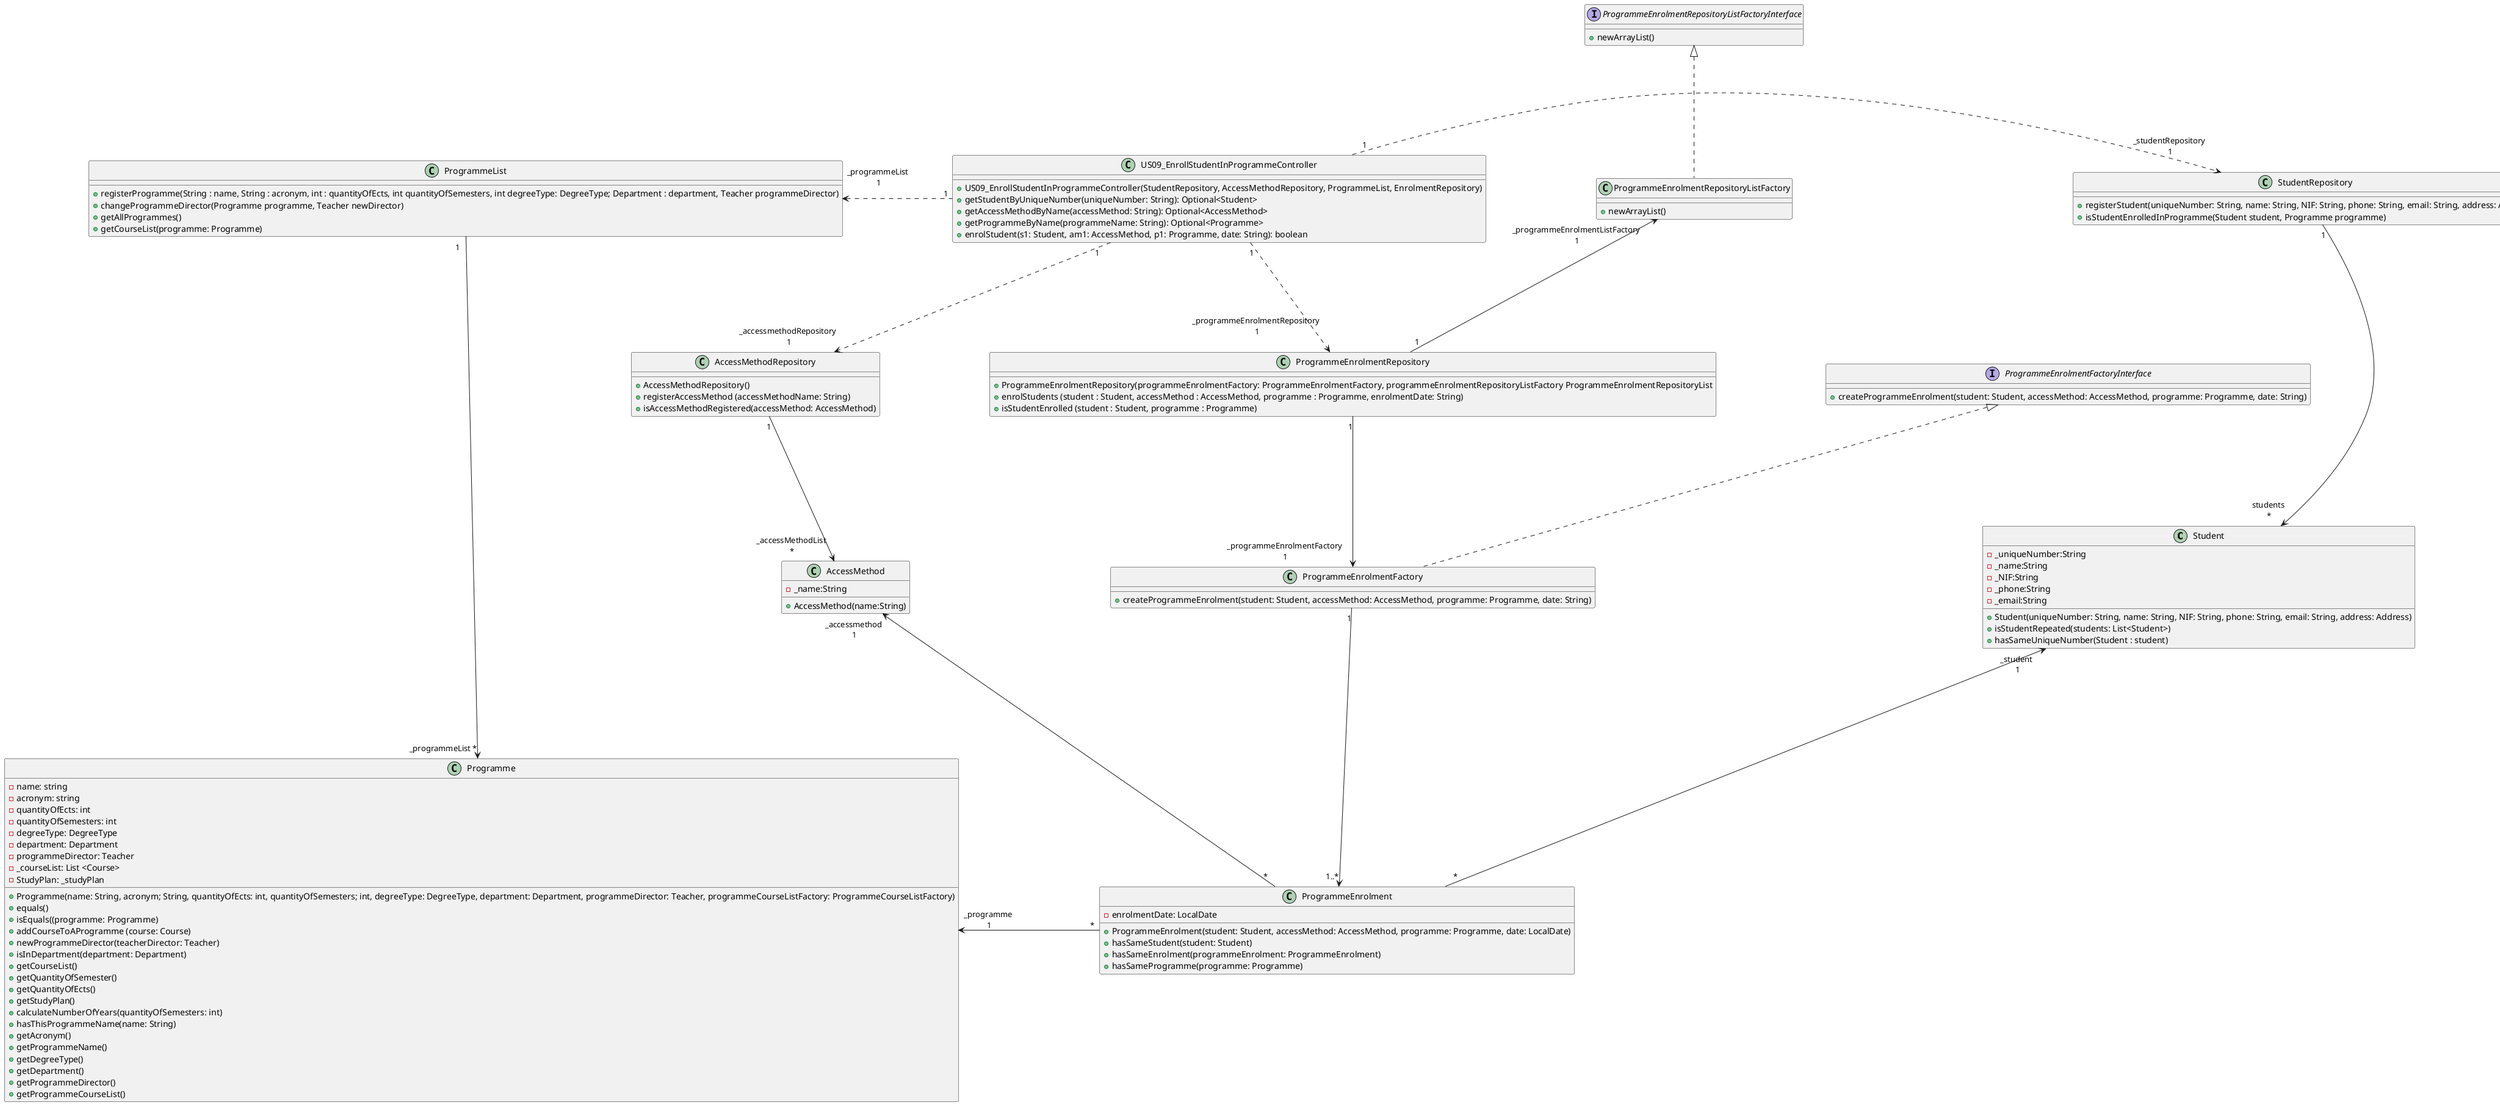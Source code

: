 @startuml
'https://plantuml.com/sequence-diagram

skinparam ranksep 180
skinparam nodesep 180

class Student {
    -_uniqueNumber:String
    -_name:String
    -_NIF:String
    -_phone:String
    -_email:String
    +Student(uniqueNumber: String, name: String, NIF: String, phone: String, email: String, address: Address)
    +isStudentRepeated(students: List<Student>)
    +hasSameUniqueNumber(Student : student)
}

class AccessMethod {
    -_name:String
    +AccessMethod(name:String)
}

class Programme {
     - name: string
     - acronym: string
     - quantityOfEcts: int
     - quantityOfSemesters: int
     - degreeType: DegreeType
     - department: Department
     - programmeDirector: Teacher
     -_courseList: List <Course>
     -StudyPlan: _studyPlan
     +Programme(name: String, acronym; String, quantityOfEcts: int, quantityOfSemesters; int, degreeType: DegreeType, department: Department, programmeDirector: Teacher, programmeCourseListFactory: ProgrammeCourseListFactory)
     + equals()
     +isEquals((programme: Programme)
     + addCourseToAProgramme (course: Course)
     + newProgrammeDirector(teacherDirector: Teacher)
     +isInDepartment(department: Department)
     +getCourseList()
     +getQuantityOfSemester()
     +getQuantityOfEcts()
     +getStudyPlan()
     +calculateNumberOfYears(quantityOfSemesters: int)
     +hasThisProgrammeName(name: String)
     +getAcronym()
     +getProgrammeName()
     +getDegreeType()
     +getDepartment()
     +getProgrammeDirector()
     +getProgrammeCourseList()
 }

 class ProgrammeEnrolment {
     -enrolmentDate: LocalDate
     +ProgrammeEnrolment(student: Student, accessMethod: AccessMethod, programme: Programme, date: LocalDate)
     +hasSameStudent(student: Student)
     +hasSameEnrolment(programmeEnrolment: ProgrammeEnrolment)
     +hasSameProgramme(programme: Programme)
 }

 class ProgrammeEnrolmentFactory {
    +createProgrammeEnrolment(student: Student, accessMethod: AccessMethod, programme: Programme, date: String)
 }

interface ProgrammeEnrolmentFactoryInterface {
    +createProgrammeEnrolment(student: Student, accessMethod: AccessMethod, programme: Programme, date: String)
}

class ProgrammeEnrolmentRepository {
     +ProgrammeEnrolmentRepository(programmeEnrolmentFactory: ProgrammeEnrolmentFactory, programmeEnrolmentRepositoryListFactory ProgrammeEnrolmentRepositoryList
     +enrolStudents (student : Student, accessMethod : AccessMethod, programme : Programme, enrolmentDate: String)
     +isStudentEnrolled (student : Student, programme : Programme)
}

class ProgrammeEnrolmentRepositoryListFactory {
    +newArrayList()
}

interface ProgrammeEnrolmentRepositoryListFactoryInterface {
    +newArrayList()
}

class US09_EnrollStudentInProgrammeController {
     + US09_EnrollStudentInProgrammeController(StudentRepository, AccessMethodRepository, ProgrammeList, EnrolmentRepository)
     + getStudentByUniqueNumber(uniqueNumber: String): Optional<Student>
     + getAccessMethodByName(accessMethod: String): Optional<AccessMethod>
     + getProgrammeByName(programmeName: String): Optional<Programme>
     + enrolStudent(s1: Student, am1: AccessMethod, p1: Programme, date: String): boolean
}

class StudentRepository {
    +registerStudent(uniqueNumber: String, name: String, NIF: String, phone: String, email: String, address: Address)
    +isStudentEnrolledInProgramme(Student student, Programme programme)
}

class AccessMethodRepository {
    +AccessMethodRepository()
    +registerAccessMethod (accessMethodName: String)
    +isAccessMethodRegistered(accessMethod: AccessMethod)
}

class ProgrammeList {
     +registerProgramme(String : name, String : acronym, int : quantityOfEcts, int quantityOfSemesters, int degreeType: DegreeType; Department : department, Teacher programmeDirector)
     +changeProgrammeDirector(Programme programme, Teacher newDirector)
     +getAllProgrammes()
     +getCourseList(programme: Programme)
}

StudentRepository "1" --> "students \n*" Student
AccessMethodRepository "1" --> "_accessMethodList \n*" AccessMethod
ProgrammeList "1   " ---> "_programmeList *" Programme
Student "_student \n1" <-- "*" ProgrammeEnrolment
AccessMethod "_accessmethod \n1" <-- "*" ProgrammeEnrolment
Programme "_programme \n1"  <-r- "*" ProgrammeEnrolment
US09_EnrollStudentInProgrammeController "1" .r.> "_studentRepository \n1\n" StudentRepository
US09_EnrollStudentInProgrammeController "1" ..> "_accessmethodRepository \n1" AccessMethodRepository
US09_EnrollStudentInProgrammeController "1" ..l.> "_programmeList \n1\n" ProgrammeList
US09_EnrollStudentInProgrammeController "1" ..> "_programmeEnrolmentRepository \n1\n" ProgrammeEnrolmentRepository
ProgrammeEnrolmentRepository"1" --> "_programmeEnrolmentFactory \n1"ProgrammeEnrolmentFactory
ProgrammeEnrolmentFactory"1" --> "1..*"ProgrammeEnrolment
ProgrammeEnrolmentFactoryInterface <|.. ProgrammeEnrolmentFactory
ProgrammeEnrolmentRepositoryListFactory"_programmeEnrolmentListFactory \n1" <-- "1"ProgrammeEnrolmentRepository
ProgrammeEnrolmentRepositoryListFactoryInterface <|.. ProgrammeEnrolmentRepositoryListFactory

@enduml
